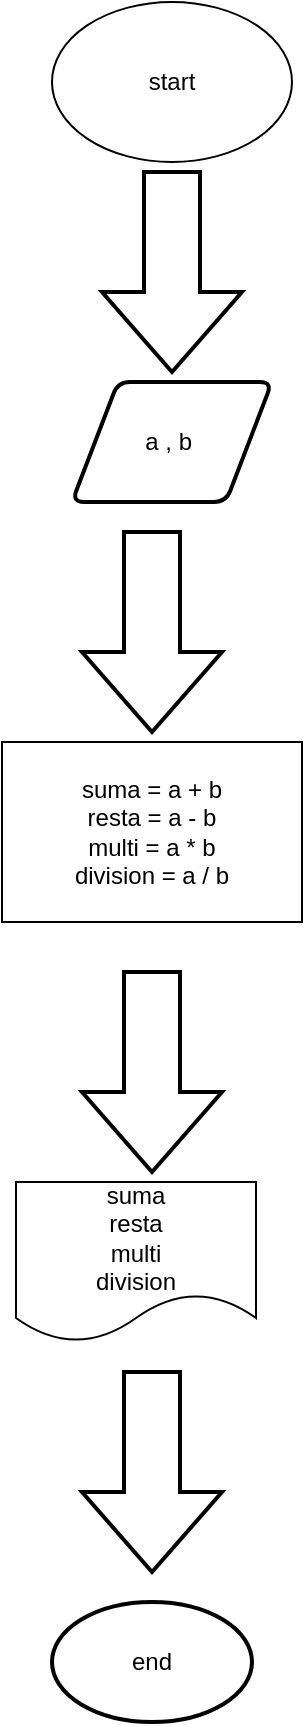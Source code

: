 <mxfile version="21.0.7" type="github">
  <diagram name="Página-1" id="DvymiIzs58IeSSqih6xI">
    <mxGraphModel dx="1434" dy="3094" grid="1" gridSize="10" guides="1" tooltips="1" connect="1" arrows="1" fold="1" page="1" pageScale="1" pageWidth="827" pageHeight="1169" math="0" shadow="0">
      <root>
        <mxCell id="0" />
        <mxCell id="1" parent="0" />
        <mxCell id="JkhiwdGmOalR56ONUdoc-1" value="start&lt;br&gt;" style="ellipse;whiteSpace=wrap;html=1;" parent="1" vertex="1">
          <mxGeometry x="380" y="-1920" width="120" height="80" as="geometry" />
        </mxCell>
        <mxCell id="JkhiwdGmOalR56ONUdoc-3" value="" style="verticalLabelPosition=bottom;verticalAlign=top;html=1;strokeWidth=2;shape=mxgraph.arrows2.arrow;dy=0.6;dx=40;notch=0;rotation=90;" parent="1" vertex="1">
          <mxGeometry x="390" y="-1820" width="100" height="70" as="geometry" />
        </mxCell>
        <mxCell id="JkhiwdGmOalR56ONUdoc-4" value="a , b&amp;nbsp;" style="shape=parallelogram;html=1;strokeWidth=2;perimeter=parallelogramPerimeter;whiteSpace=wrap;rounded=1;arcSize=12;size=0.23;" parent="1" vertex="1">
          <mxGeometry x="390" y="-1730" width="100" height="60" as="geometry" />
        </mxCell>
        <mxCell id="JkhiwdGmOalR56ONUdoc-6" value="" style="verticalLabelPosition=bottom;verticalAlign=top;html=1;strokeWidth=2;shape=mxgraph.arrows2.arrow;dy=0.6;dx=40;notch=0;rotation=90;" parent="1" vertex="1">
          <mxGeometry x="380" y="-1640" width="100" height="70" as="geometry" />
        </mxCell>
        <mxCell id="JkhiwdGmOalR56ONUdoc-13" value="" style="verticalLabelPosition=bottom;verticalAlign=top;html=1;strokeWidth=2;shape=mxgraph.arrows2.arrow;dy=0.6;dx=40;notch=0;rotation=90;" parent="1" vertex="1">
          <mxGeometry x="380" y="-1420" width="100" height="70" as="geometry" />
        </mxCell>
        <mxCell id="JkhiwdGmOalR56ONUdoc-14" value="suma&lt;br&gt;resta&lt;br&gt;multi&lt;br&gt;division" style="shape=document;whiteSpace=wrap;html=1;boundedLbl=1;" parent="1" vertex="1">
          <mxGeometry x="362" y="-1330" width="120" height="80" as="geometry" />
        </mxCell>
        <mxCell id="JkhiwdGmOalR56ONUdoc-15" value="" style="verticalLabelPosition=bottom;verticalAlign=top;html=1;strokeWidth=2;shape=mxgraph.arrows2.arrow;dy=0.6;dx=40;notch=0;rotation=90;" parent="1" vertex="1">
          <mxGeometry x="380" y="-1220" width="100" height="70" as="geometry" />
        </mxCell>
        <mxCell id="JkhiwdGmOalR56ONUdoc-16" value="end" style="strokeWidth=2;html=1;shape=mxgraph.flowchart.start_1;whiteSpace=wrap;" parent="1" vertex="1">
          <mxGeometry x="380" y="-1120" width="100" height="60" as="geometry" />
        </mxCell>
        <mxCell id="o_UbdRfnYuNze3mgiam7-5" value="suma = a + b&lt;br&gt;resta = a - b&lt;br&gt;multi = a * b&lt;br&gt;division = a / b" style="rounded=0;whiteSpace=wrap;html=1;" vertex="1" parent="1">
          <mxGeometry x="355" y="-1550" width="150" height="90" as="geometry" />
        </mxCell>
      </root>
    </mxGraphModel>
  </diagram>
</mxfile>
